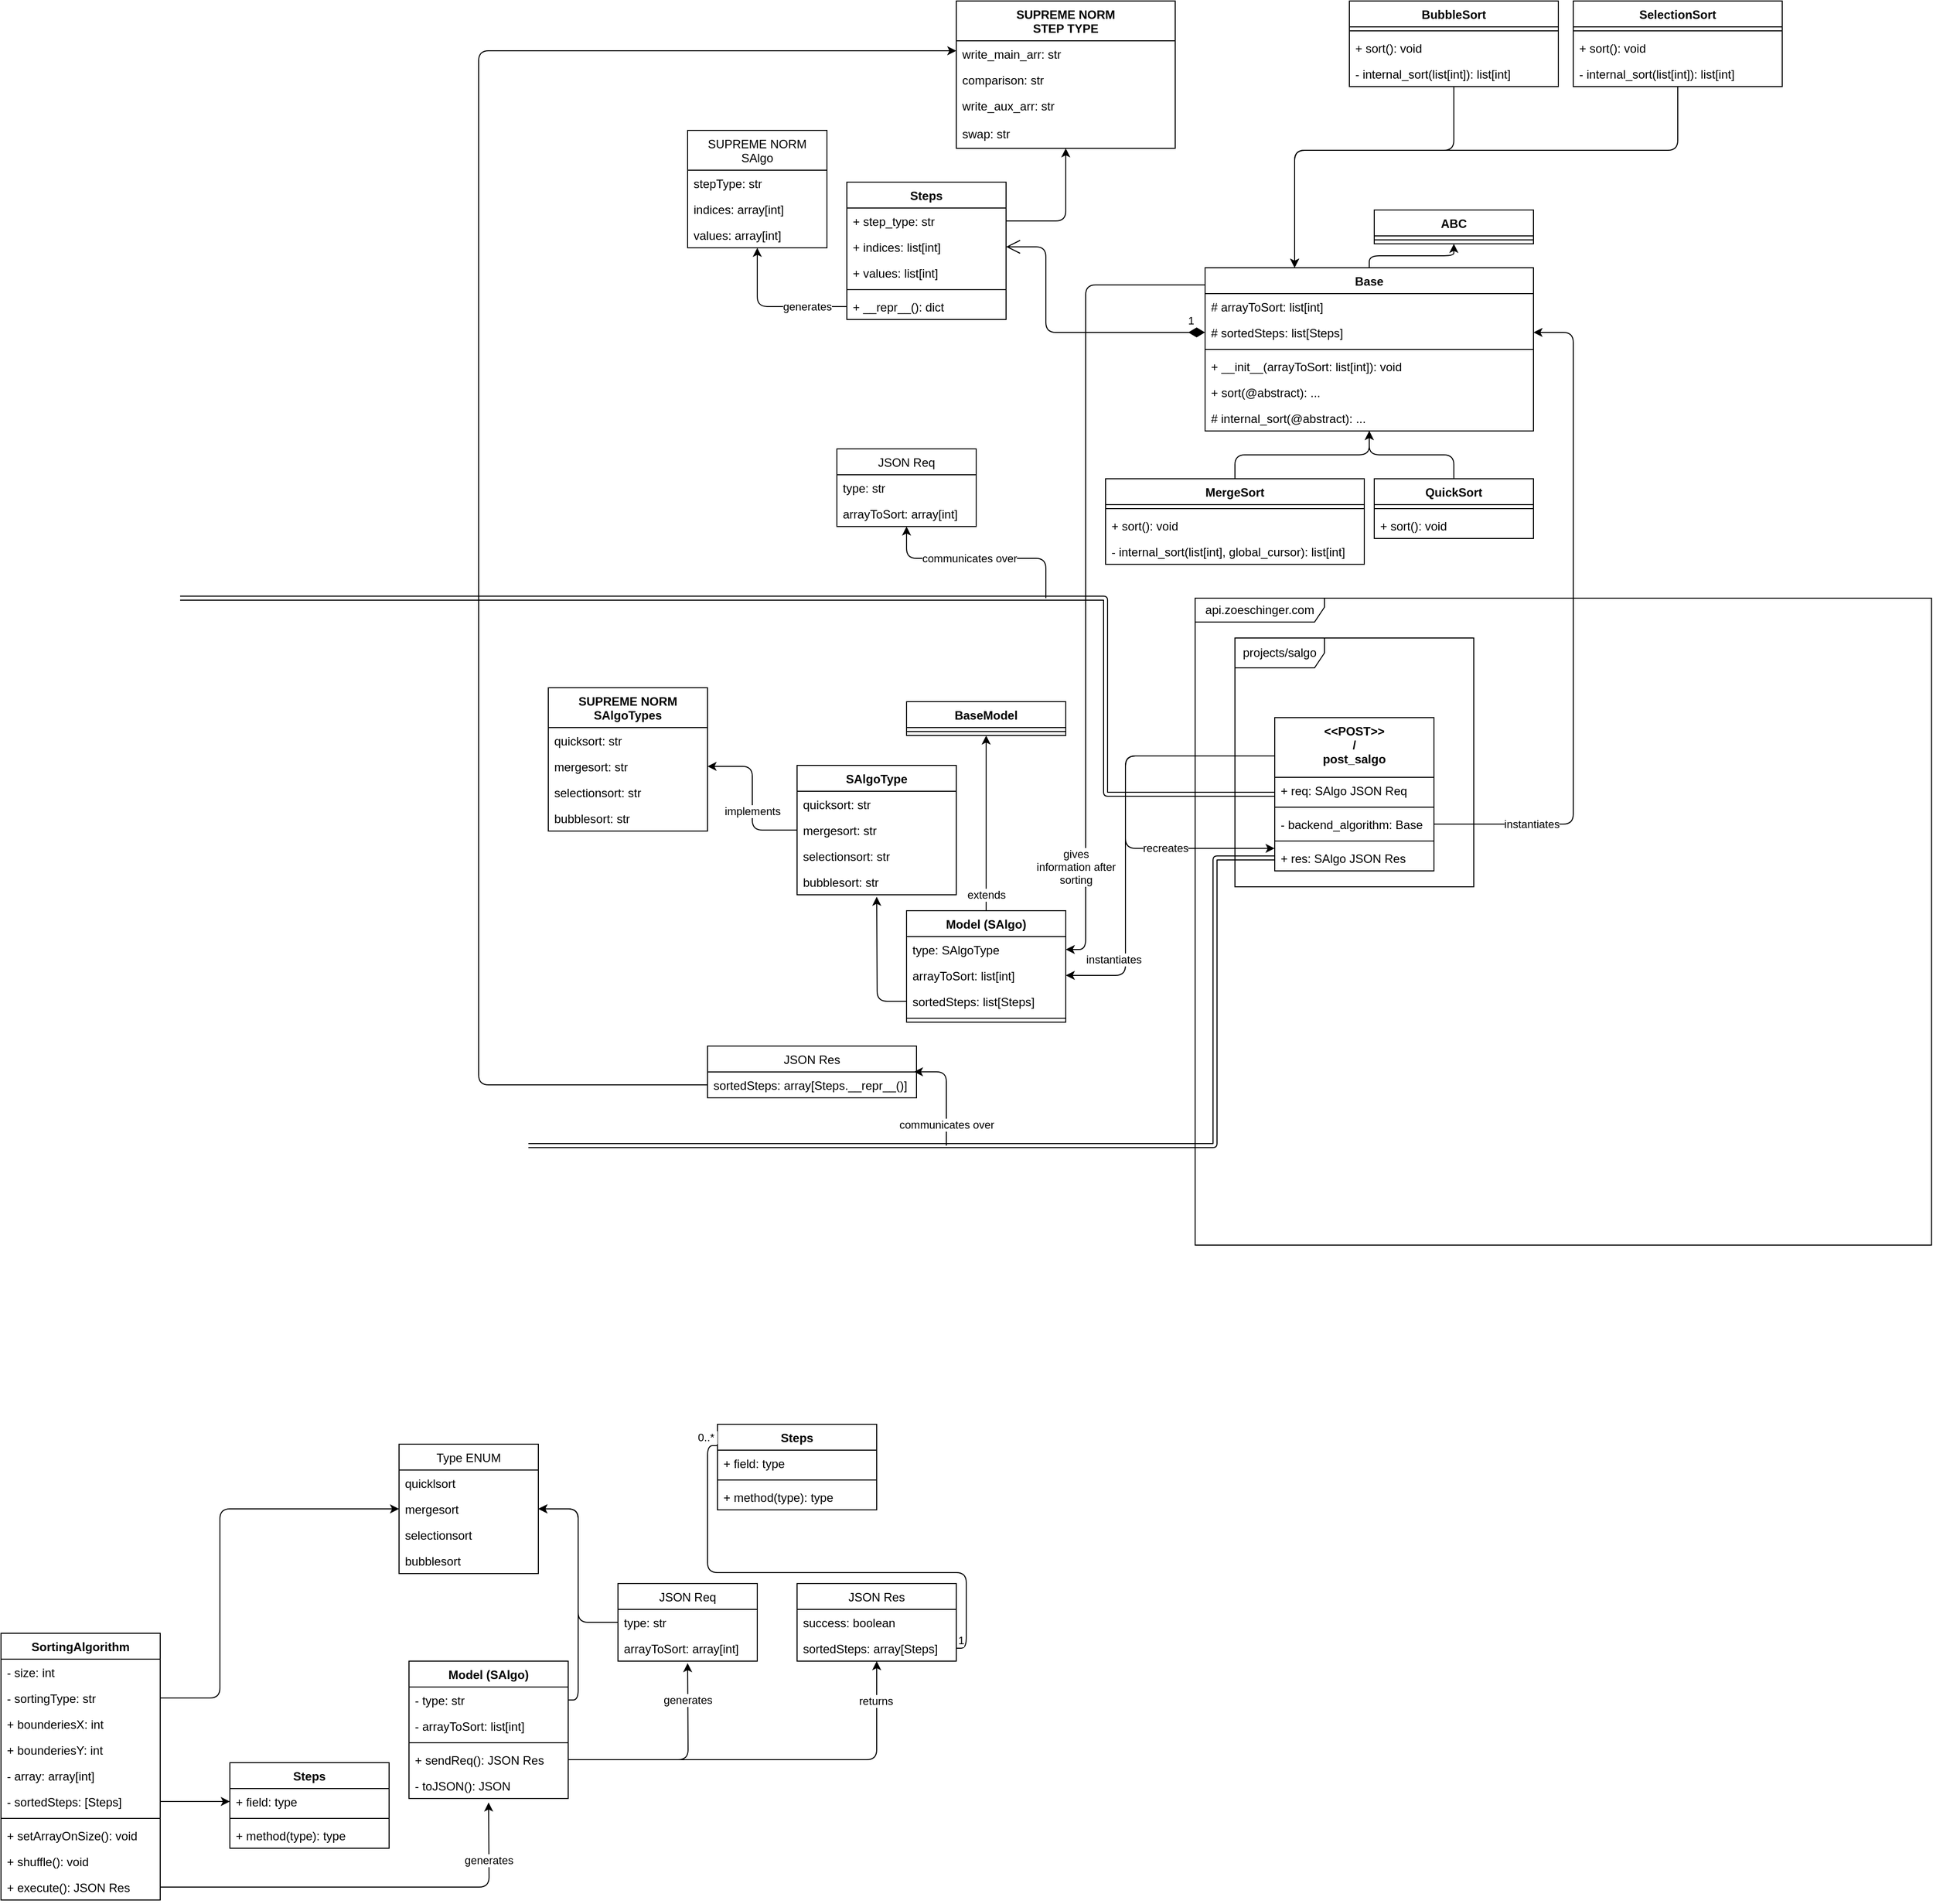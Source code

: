 <mxfile>
    <diagram id="0oZ8CFIJGV5doIMnFBkt" name="Page-1">
        <mxGraphModel dx="798" dy="791" grid="1" gridSize="10" guides="1" tooltips="1" connect="1" arrows="1" fold="1" page="1" pageScale="1" pageWidth="2000" pageHeight="2000" math="0" shadow="0">
            <root>
                <mxCell id="0"/>
                <mxCell id="1" parent="0"/>
                <mxCell id="103" value="api.zoeschinger.com" style="shape=umlFrame;whiteSpace=wrap;html=1;width=130;height=24;movable=0;resizable=0;rotatable=0;deletable=0;editable=0;connectable=0;" parent="1" vertex="1">
                    <mxGeometry x="1220" y="680" width="740" height="650" as="geometry"/>
                </mxCell>
                <mxCell id="108" value="projects/salgo" style="shape=umlFrame;whiteSpace=wrap;html=1;width=90;height=30;movable=0;resizable=0;rotatable=0;deletable=0;editable=0;connectable=0;" parent="1" vertex="1">
                    <mxGeometry x="1260" y="720" width="240" height="250" as="geometry"/>
                </mxCell>
                <mxCell id="41" value="JSON Req" style="swimlane;fontStyle=0;childLayout=stackLayout;horizontal=1;startSize=26;fillColor=none;horizontalStack=0;resizeParent=1;resizeParentMax=0;resizeLast=0;collapsible=1;marginBottom=0;" parent="1" vertex="1">
                    <mxGeometry x="640" y="1670" width="140" height="78" as="geometry"/>
                </mxCell>
                <mxCell id="42" value="type: str" style="text;strokeColor=none;fillColor=none;align=left;verticalAlign=top;spacingLeft=4;spacingRight=4;overflow=hidden;rotatable=0;points=[[0,0.5],[1,0.5]];portConstraint=eastwest;" parent="41" vertex="1">
                    <mxGeometry y="26" width="140" height="26" as="geometry"/>
                </mxCell>
                <mxCell id="43" value="arrayToSort: array[int]" style="text;strokeColor=none;fillColor=none;align=left;verticalAlign=top;spacingLeft=4;spacingRight=4;overflow=hidden;rotatable=0;points=[[0,0.5],[1,0.5]];portConstraint=eastwest;" parent="41" vertex="1">
                    <mxGeometry y="52" width="140" height="26" as="geometry"/>
                </mxCell>
                <mxCell id="45" value="JSON Res" style="swimlane;fontStyle=0;childLayout=stackLayout;horizontal=1;startSize=26;fillColor=none;horizontalStack=0;resizeParent=1;resizeParentMax=0;resizeLast=0;collapsible=1;marginBottom=0;" parent="1" vertex="1">
                    <mxGeometry x="820" y="1670" width="160" height="78" as="geometry"/>
                </mxCell>
                <mxCell id="46" value="success: boolean" style="text;strokeColor=none;fillColor=none;align=left;verticalAlign=top;spacingLeft=4;spacingRight=4;overflow=hidden;rotatable=0;points=[[0,0.5],[1,0.5]];portConstraint=eastwest;" parent="45" vertex="1">
                    <mxGeometry y="26" width="160" height="26" as="geometry"/>
                </mxCell>
                <mxCell id="47" value="sortedSteps: array[Steps]" style="text;strokeColor=none;fillColor=none;align=left;verticalAlign=top;spacingLeft=4;spacingRight=4;overflow=hidden;rotatable=0;points=[[0,0.5],[1,0.5]];portConstraint=eastwest;" parent="45" vertex="1">
                    <mxGeometry y="52" width="160" height="26" as="geometry"/>
                </mxCell>
                <mxCell id="49" value="Type ENUM" style="swimlane;fontStyle=0;childLayout=stackLayout;horizontal=1;startSize=26;fillColor=none;horizontalStack=0;resizeParent=1;resizeParentMax=0;resizeLast=0;collapsible=1;marginBottom=0;" parent="1" vertex="1">
                    <mxGeometry x="420" y="1530" width="140" height="130" as="geometry"/>
                </mxCell>
                <mxCell id="50" value="quicklsort" style="text;strokeColor=none;fillColor=none;align=left;verticalAlign=top;spacingLeft=4;spacingRight=4;overflow=hidden;rotatable=0;points=[[0,0.5],[1,0.5]];portConstraint=eastwest;" parent="49" vertex="1">
                    <mxGeometry y="26" width="140" height="26" as="geometry"/>
                </mxCell>
                <mxCell id="51" value="mergesort" style="text;strokeColor=none;fillColor=none;align=left;verticalAlign=top;spacingLeft=4;spacingRight=4;overflow=hidden;rotatable=0;points=[[0,0.5],[1,0.5]];portConstraint=eastwest;" parent="49" vertex="1">
                    <mxGeometry y="52" width="140" height="26" as="geometry"/>
                </mxCell>
                <mxCell id="52" value="selectionsort" style="text;strokeColor=none;fillColor=none;align=left;verticalAlign=top;spacingLeft=4;spacingRight=4;overflow=hidden;rotatable=0;points=[[0,0.5],[1,0.5]];portConstraint=eastwest;" parent="49" vertex="1">
                    <mxGeometry y="78" width="140" height="26" as="geometry"/>
                </mxCell>
                <mxCell id="53" value="bubblesort" style="text;strokeColor=none;fillColor=none;align=left;verticalAlign=top;spacingLeft=4;spacingRight=4;overflow=hidden;rotatable=0;points=[[0,0.5],[1,0.5]];portConstraint=eastwest;" parent="49" vertex="1">
                    <mxGeometry y="104" width="140" height="26" as="geometry"/>
                </mxCell>
                <mxCell id="54" style="edgeStyle=orthogonalEdgeStyle;html=1;exitX=0;exitY=0.5;exitDx=0;exitDy=0;" parent="1" source="42" target="51" edge="1">
                    <mxGeometry relative="1" as="geometry"/>
                </mxCell>
                <mxCell id="55" value="Steps" style="swimlane;fontStyle=1;align=center;verticalAlign=top;childLayout=stackLayout;horizontal=1;startSize=26;horizontalStack=0;resizeParent=1;resizeParentMax=0;resizeLast=0;collapsible=1;marginBottom=0;" parent="1" vertex="1">
                    <mxGeometry x="740" y="1510" width="160" height="86" as="geometry"/>
                </mxCell>
                <mxCell id="56" value="+ field: type" style="text;strokeColor=none;fillColor=none;align=left;verticalAlign=top;spacingLeft=4;spacingRight=4;overflow=hidden;rotatable=0;points=[[0,0.5],[1,0.5]];portConstraint=eastwest;" parent="55" vertex="1">
                    <mxGeometry y="26" width="160" height="26" as="geometry"/>
                </mxCell>
                <mxCell id="57" value="" style="line;strokeWidth=1;fillColor=none;align=left;verticalAlign=middle;spacingTop=-1;spacingLeft=3;spacingRight=3;rotatable=0;labelPosition=right;points=[];portConstraint=eastwest;strokeColor=inherit;" parent="55" vertex="1">
                    <mxGeometry y="52" width="160" height="8" as="geometry"/>
                </mxCell>
                <mxCell id="58" value="+ method(type): type" style="text;strokeColor=none;fillColor=none;align=left;verticalAlign=top;spacingLeft=4;spacingRight=4;overflow=hidden;rotatable=0;points=[[0,0.5],[1,0.5]];portConstraint=eastwest;" parent="55" vertex="1">
                    <mxGeometry y="60" width="160" height="26" as="geometry"/>
                </mxCell>
                <mxCell id="60" value="" style="endArrow=none;html=1;edgeStyle=orthogonalEdgeStyle;exitX=1;exitY=0.5;exitDx=0;exitDy=0;entryX=0;entryY=0.25;entryDx=0;entryDy=0;" parent="1" source="47" target="55" edge="1">
                    <mxGeometry relative="1" as="geometry">
                        <mxPoint x="1020" y="1740" as="sourcePoint"/>
                        <mxPoint x="1180" y="1740" as="targetPoint"/>
                    </mxGeometry>
                </mxCell>
                <mxCell id="61" value="1" style="edgeLabel;resizable=0;html=1;align=left;verticalAlign=bottom;" parent="60" connectable="0" vertex="1">
                    <mxGeometry x="-1" relative="1" as="geometry"/>
                </mxCell>
                <mxCell id="62" value="0..*&amp;nbsp;" style="edgeLabel;resizable=0;html=1;align=right;verticalAlign=bottom;" parent="60" connectable="0" vertex="1">
                    <mxGeometry x="1" relative="1" as="geometry"/>
                </mxCell>
                <mxCell id="69" value="Model (SAlgo)" style="swimlane;fontStyle=1;align=center;verticalAlign=top;childLayout=stackLayout;horizontal=1;startSize=26;horizontalStack=0;resizeParent=1;resizeParentMax=0;resizeLast=0;collapsible=1;marginBottom=0;" parent="1" vertex="1">
                    <mxGeometry x="430" y="1748" width="160" height="138" as="geometry">
                        <mxRectangle x="450" y="358" width="120" height="30" as="alternateBounds"/>
                    </mxGeometry>
                </mxCell>
                <mxCell id="70" value="- type: str" style="text;strokeColor=none;fillColor=none;align=left;verticalAlign=top;spacingLeft=4;spacingRight=4;overflow=hidden;rotatable=0;points=[[0,0.5],[1,0.5]];portConstraint=eastwest;" parent="69" vertex="1">
                    <mxGeometry y="26" width="160" height="26" as="geometry"/>
                </mxCell>
                <mxCell id="73" value="- arrayToSort: list[int]" style="text;strokeColor=none;fillColor=none;align=left;verticalAlign=top;spacingLeft=4;spacingRight=4;overflow=hidden;rotatable=0;points=[[0,0.5],[1,0.5]];portConstraint=eastwest;" parent="69" vertex="1">
                    <mxGeometry y="52" width="160" height="26" as="geometry"/>
                </mxCell>
                <mxCell id="71" value="" style="line;strokeWidth=1;fillColor=none;align=left;verticalAlign=middle;spacingTop=-1;spacingLeft=3;spacingRight=3;rotatable=0;labelPosition=right;points=[];portConstraint=eastwest;strokeColor=inherit;" parent="69" vertex="1">
                    <mxGeometry y="78" width="160" height="8" as="geometry"/>
                </mxCell>
                <mxCell id="72" value="+ sendReq(): JSON Res" style="text;strokeColor=none;fillColor=none;align=left;verticalAlign=top;spacingLeft=4;spacingRight=4;overflow=hidden;rotatable=0;points=[[0,0.5],[1,0.5]];portConstraint=eastwest;" parent="69" vertex="1">
                    <mxGeometry y="86" width="160" height="26" as="geometry"/>
                </mxCell>
                <mxCell id="78" value="- toJSON(): JSON" style="text;strokeColor=none;fillColor=none;align=left;verticalAlign=top;spacingLeft=4;spacingRight=4;overflow=hidden;rotatable=0;points=[[0,0.5],[1,0.5]];portConstraint=eastwest;" parent="69" vertex="1">
                    <mxGeometry y="112" width="160" height="26" as="geometry"/>
                </mxCell>
                <mxCell id="74" style="edgeStyle=orthogonalEdgeStyle;html=1;exitX=1;exitY=0.5;exitDx=0;exitDy=0;" parent="1" source="72" edge="1">
                    <mxGeometry relative="1" as="geometry">
                        <mxPoint x="710" y="1750" as="targetPoint"/>
                    </mxGeometry>
                </mxCell>
                <mxCell id="76" value="generates" style="edgeLabel;html=1;align=center;verticalAlign=middle;resizable=0;points=[];" parent="74" vertex="1" connectable="0">
                    <mxGeometry x="-0.881" relative="1" as="geometry">
                        <mxPoint x="107" y="-60" as="offset"/>
                    </mxGeometry>
                </mxCell>
                <mxCell id="79" style="edgeStyle=orthogonalEdgeStyle;html=1;entryX=1;entryY=0.5;entryDx=0;entryDy=0;exitX=1;exitY=0.5;exitDx=0;exitDy=0;" parent="1" source="70" target="51" edge="1">
                    <mxGeometry relative="1" as="geometry"/>
                </mxCell>
                <mxCell id="80" style="edgeStyle=orthogonalEdgeStyle;html=1;exitX=1;exitY=0.5;exitDx=0;exitDy=0;" parent="1" source="72" target="45" edge="1">
                    <mxGeometry relative="1" as="geometry">
                        <mxPoint x="860" y="1780" as="targetPoint"/>
                    </mxGeometry>
                </mxCell>
                <mxCell id="81" value="returns" style="edgeLabel;html=1;align=center;verticalAlign=middle;resizable=0;points=[];" parent="80" vertex="1" connectable="0">
                    <mxGeometry x="0.805" y="1" relative="1" as="geometry">
                        <mxPoint as="offset"/>
                    </mxGeometry>
                </mxCell>
                <mxCell id="82" value="SortingAlgorithm" style="swimlane;fontStyle=1;align=center;verticalAlign=top;childLayout=stackLayout;horizontal=1;startSize=26;horizontalStack=0;resizeParent=1;resizeParentMax=0;resizeLast=0;collapsible=1;marginBottom=0;" parent="1" vertex="1">
                    <mxGeometry x="20" y="1720" width="160" height="268" as="geometry"/>
                </mxCell>
                <mxCell id="83" value="- size: int" style="text;strokeColor=none;fillColor=none;align=left;verticalAlign=top;spacingLeft=4;spacingRight=4;overflow=hidden;rotatable=0;points=[[0,0.5],[1,0.5]];portConstraint=eastwest;" parent="82" vertex="1">
                    <mxGeometry y="26" width="160" height="26" as="geometry"/>
                </mxCell>
                <mxCell id="87" value="- sortingType: str" style="text;strokeColor=none;fillColor=none;align=left;verticalAlign=top;spacingLeft=4;spacingRight=4;overflow=hidden;rotatable=0;points=[[0,0.5],[1,0.5]];portConstraint=eastwest;" parent="82" vertex="1">
                    <mxGeometry y="52" width="160" height="26" as="geometry"/>
                </mxCell>
                <mxCell id="89" value="+ bounderiesX: int" style="text;strokeColor=none;fillColor=none;align=left;verticalAlign=top;spacingLeft=4;spacingRight=4;overflow=hidden;rotatable=0;points=[[0,0.5],[1,0.5]];portConstraint=eastwest;" parent="82" vertex="1">
                    <mxGeometry y="78" width="160" height="26" as="geometry"/>
                </mxCell>
                <mxCell id="88" value="+ bounderiesY: int" style="text;strokeColor=none;fillColor=none;align=left;verticalAlign=top;spacingLeft=4;spacingRight=4;overflow=hidden;rotatable=0;points=[[0,0.5],[1,0.5]];portConstraint=eastwest;" parent="82" vertex="1">
                    <mxGeometry y="104" width="160" height="26" as="geometry"/>
                </mxCell>
                <mxCell id="90" value="- array: array[int]" style="text;strokeColor=none;fillColor=none;align=left;verticalAlign=top;spacingLeft=4;spacingRight=4;overflow=hidden;rotatable=0;points=[[0,0.5],[1,0.5]];portConstraint=eastwest;" parent="82" vertex="1">
                    <mxGeometry y="130" width="160" height="26" as="geometry"/>
                </mxCell>
                <mxCell id="86" value="- sortedSteps: [Steps]" style="text;strokeColor=none;fillColor=none;align=left;verticalAlign=top;spacingLeft=4;spacingRight=4;overflow=hidden;rotatable=0;points=[[0,0.5],[1,0.5]];portConstraint=eastwest;" parent="82" vertex="1">
                    <mxGeometry y="156" width="160" height="26" as="geometry"/>
                </mxCell>
                <mxCell id="84" value="" style="line;strokeWidth=1;fillColor=none;align=left;verticalAlign=middle;spacingTop=-1;spacingLeft=3;spacingRight=3;rotatable=0;labelPosition=right;points=[];portConstraint=eastwest;strokeColor=inherit;" parent="82" vertex="1">
                    <mxGeometry y="182" width="160" height="8" as="geometry"/>
                </mxCell>
                <mxCell id="85" value="+ setArrayOnSize(): void" style="text;strokeColor=none;fillColor=none;align=left;verticalAlign=top;spacingLeft=4;spacingRight=4;overflow=hidden;rotatable=0;points=[[0,0.5],[1,0.5]];portConstraint=eastwest;" parent="82" vertex="1">
                    <mxGeometry y="190" width="160" height="26" as="geometry"/>
                </mxCell>
                <mxCell id="99" value="+ shuffle(): void" style="text;strokeColor=none;fillColor=none;align=left;verticalAlign=top;spacingLeft=4;spacingRight=4;overflow=hidden;rotatable=0;points=[[0,0.5],[1,0.5]];portConstraint=eastwest;" parent="82" vertex="1">
                    <mxGeometry y="216" width="160" height="26" as="geometry"/>
                </mxCell>
                <mxCell id="100" value="+ execute(): JSON Res" style="text;strokeColor=none;fillColor=none;align=left;verticalAlign=top;spacingLeft=4;spacingRight=4;overflow=hidden;rotatable=0;points=[[0,0.5],[1,0.5]];portConstraint=eastwest;" parent="82" vertex="1">
                    <mxGeometry y="242" width="160" height="26" as="geometry"/>
                </mxCell>
                <mxCell id="93" style="edgeStyle=orthogonalEdgeStyle;html=1;entryX=0;entryY=0.5;entryDx=0;entryDy=0;" parent="1" source="87" target="51" edge="1">
                    <mxGeometry relative="1" as="geometry">
                        <Array as="points">
                            <mxPoint x="240" y="1785"/>
                            <mxPoint x="240" y="1595"/>
                        </Array>
                    </mxGeometry>
                </mxCell>
                <mxCell id="94" value="Steps" style="swimlane;fontStyle=1;align=center;verticalAlign=top;childLayout=stackLayout;horizontal=1;startSize=26;horizontalStack=0;resizeParent=1;resizeParentMax=0;resizeLast=0;collapsible=1;marginBottom=0;" parent="1" vertex="1">
                    <mxGeometry x="250" y="1850" width="160" height="86" as="geometry"/>
                </mxCell>
                <mxCell id="95" value="+ field: type" style="text;strokeColor=none;fillColor=none;align=left;verticalAlign=top;spacingLeft=4;spacingRight=4;overflow=hidden;rotatable=0;points=[[0,0.5],[1,0.5]];portConstraint=eastwest;" parent="94" vertex="1">
                    <mxGeometry y="26" width="160" height="26" as="geometry"/>
                </mxCell>
                <mxCell id="96" value="" style="line;strokeWidth=1;fillColor=none;align=left;verticalAlign=middle;spacingTop=-1;spacingLeft=3;spacingRight=3;rotatable=0;labelPosition=right;points=[];portConstraint=eastwest;strokeColor=inherit;" parent="94" vertex="1">
                    <mxGeometry y="52" width="160" height="8" as="geometry"/>
                </mxCell>
                <mxCell id="97" value="+ method(type): type" style="text;strokeColor=none;fillColor=none;align=left;verticalAlign=top;spacingLeft=4;spacingRight=4;overflow=hidden;rotatable=0;points=[[0,0.5],[1,0.5]];portConstraint=eastwest;" parent="94" vertex="1">
                    <mxGeometry y="60" width="160" height="26" as="geometry"/>
                </mxCell>
                <mxCell id="98" style="edgeStyle=orthogonalEdgeStyle;html=1;exitX=1;exitY=0.5;exitDx=0;exitDy=0;entryX=0;entryY=0.5;entryDx=0;entryDy=0;" parent="1" source="86" target="95" edge="1">
                    <mxGeometry relative="1" as="geometry"/>
                </mxCell>
                <mxCell id="101" style="edgeStyle=orthogonalEdgeStyle;html=1;" parent="1" source="100" edge="1">
                    <mxGeometry relative="1" as="geometry">
                        <mxPoint x="510" y="1890" as="targetPoint"/>
                    </mxGeometry>
                </mxCell>
                <mxCell id="102" value="generates" style="edgeLabel;html=1;align=center;verticalAlign=middle;resizable=0;points=[];" parent="101" vertex="1" connectable="0">
                    <mxGeometry x="0.724" y="1" relative="1" as="geometry">
                        <mxPoint as="offset"/>
                    </mxGeometry>
                </mxCell>
                <mxCell id="104" value="&lt;&lt;POST&gt;&gt;&#10;/&#10;post_salgo" style="swimlane;fontStyle=1;align=center;verticalAlign=top;childLayout=stackLayout;horizontal=1;startSize=60;horizontalStack=0;resizeParent=1;resizeParentMax=0;resizeLast=0;collapsible=1;marginBottom=0;movable=1;resizable=1;rotatable=1;deletable=1;editable=1;connectable=1;" parent="1" vertex="1">
                    <mxGeometry x="1300" y="800" width="160" height="154" as="geometry"/>
                </mxCell>
                <mxCell id="105" value="+ req: SAlgo JSON Req" style="text;strokeColor=none;fillColor=none;align=left;verticalAlign=top;spacingLeft=4;spacingRight=4;overflow=hidden;rotatable=1;points=[[0,0.5],[1,0.5]];portConstraint=eastwest;movable=1;resizable=1;deletable=1;editable=1;connectable=1;" parent="104" vertex="1">
                    <mxGeometry y="60" width="160" height="26" as="geometry"/>
                </mxCell>
                <mxCell id="106" value="" style="line;strokeWidth=1;fillColor=none;align=left;verticalAlign=middle;spacingTop=-1;spacingLeft=3;spacingRight=3;rotatable=1;labelPosition=right;points=[];portConstraint=eastwest;strokeColor=inherit;movable=1;resizable=1;deletable=1;editable=1;connectable=1;" parent="104" vertex="1">
                    <mxGeometry y="86" width="160" height="8" as="geometry"/>
                </mxCell>
                <mxCell id="107" value="- backend_algorithm: Base" style="text;strokeColor=none;fillColor=none;align=left;verticalAlign=top;spacingLeft=4;spacingRight=4;overflow=hidden;rotatable=1;points=[[0,0.5],[1,0.5]];portConstraint=eastwest;movable=1;resizable=1;deletable=1;editable=1;connectable=1;" parent="104" vertex="1">
                    <mxGeometry y="94" width="160" height="26" as="geometry"/>
                </mxCell>
                <mxCell id="173" value="" style="line;strokeWidth=1;fillColor=none;align=left;verticalAlign=middle;spacingTop=-1;spacingLeft=3;spacingRight=3;rotatable=1;labelPosition=right;points=[];portConstraint=eastwest;strokeColor=inherit;movable=1;resizable=1;deletable=1;editable=1;connectable=1;" parent="104" vertex="1">
                    <mxGeometry y="120" width="160" height="8" as="geometry"/>
                </mxCell>
                <mxCell id="174" value="+ res: SAlgo JSON Res" style="text;strokeColor=none;fillColor=none;align=left;verticalAlign=top;spacingLeft=4;spacingRight=4;overflow=hidden;rotatable=1;points=[[0,0.5],[1,0.5]];portConstraint=eastwest;movable=1;resizable=1;deletable=1;editable=1;connectable=1;" parent="104" vertex="1">
                    <mxGeometry y="128" width="160" height="26" as="geometry"/>
                </mxCell>
                <mxCell id="191" style="edgeStyle=elbowEdgeStyle;html=1;exitX=0;exitY=0.25;exitDx=0;exitDy=0;entryX=-0.001;entryY=0.132;entryDx=0;entryDy=0;entryPerimeter=0;" parent="104" source="104" target="174" edge="1">
                    <mxGeometry relative="1" as="geometry">
                        <mxPoint x="-180" y="140" as="targetPoint"/>
                        <Array as="points">
                            <mxPoint x="-150" y="90"/>
                        </Array>
                    </mxGeometry>
                </mxCell>
                <mxCell id="192" value="recreates" style="edgeLabel;html=1;align=center;verticalAlign=middle;resizable=0;points=[];" parent="191" vertex="1" connectable="0">
                    <mxGeometry x="0.37" y="1" relative="1" as="geometry">
                        <mxPoint x="14" as="offset"/>
                    </mxGeometry>
                </mxCell>
                <mxCell id="109" value="BaseModel" style="swimlane;fontStyle=1;align=center;verticalAlign=top;childLayout=stackLayout;horizontal=1;startSize=26;horizontalStack=0;resizeParent=1;resizeParentMax=0;resizeLast=0;collapsible=1;marginBottom=0;" parent="1" vertex="1">
                    <mxGeometry x="930" y="784" width="160" height="34" as="geometry"/>
                </mxCell>
                <mxCell id="111" value="" style="line;strokeWidth=1;fillColor=none;align=left;verticalAlign=middle;spacingTop=-1;spacingLeft=3;spacingRight=3;rotatable=0;labelPosition=right;points=[];portConstraint=eastwest;strokeColor=inherit;" parent="109" vertex="1">
                    <mxGeometry y="26" width="160" height="8" as="geometry"/>
                </mxCell>
                <mxCell id="117" style="edgeStyle=orthogonalEdgeStyle;html=1;entryX=0.5;entryY=1;entryDx=0;entryDy=0;" parent="1" source="113" target="109" edge="1">
                    <mxGeometry relative="1" as="geometry"/>
                </mxCell>
                <mxCell id="202" value="extends" style="edgeLabel;html=1;align=center;verticalAlign=middle;resizable=0;points=[];" parent="117" vertex="1" connectable="0">
                    <mxGeometry x="0.208" relative="1" as="geometry">
                        <mxPoint y="90" as="offset"/>
                    </mxGeometry>
                </mxCell>
                <mxCell id="113" value="Model (SAlgo)" style="swimlane;fontStyle=1;align=center;verticalAlign=top;childLayout=stackLayout;horizontal=1;startSize=26;horizontalStack=0;resizeParent=1;resizeParentMax=0;resizeLast=0;collapsible=1;marginBottom=0;" parent="1" vertex="1">
                    <mxGeometry x="930" y="994" width="160" height="112" as="geometry"/>
                </mxCell>
                <mxCell id="138" value="type: SAlgoType&#10;" style="text;strokeColor=none;fillColor=none;align=left;verticalAlign=top;spacingLeft=4;spacingRight=4;overflow=hidden;rotatable=0;points=[[0,0.5],[1,0.5]];portConstraint=eastwest;" parent="113" vertex="1">
                    <mxGeometry y="26" width="160" height="26" as="geometry"/>
                </mxCell>
                <mxCell id="139" value="arrayToSort: list[int]" style="text;strokeColor=none;fillColor=none;align=left;verticalAlign=top;spacingLeft=4;spacingRight=4;overflow=hidden;rotatable=0;points=[[0,0.5],[1,0.5]];portConstraint=eastwest;" parent="113" vertex="1">
                    <mxGeometry y="52" width="160" height="26" as="geometry"/>
                </mxCell>
                <mxCell id="114" value="sortedSteps: list[Steps]" style="text;strokeColor=none;fillColor=none;align=left;verticalAlign=top;spacingLeft=4;spacingRight=4;overflow=hidden;rotatable=0;points=[[0,0.5],[1,0.5]];portConstraint=eastwest;" parent="113" vertex="1">
                    <mxGeometry y="78" width="160" height="26" as="geometry"/>
                </mxCell>
                <mxCell id="115" value="" style="line;strokeWidth=1;fillColor=none;align=left;verticalAlign=middle;spacingTop=-1;spacingLeft=3;spacingRight=3;rotatable=0;labelPosition=right;points=[];portConstraint=eastwest;strokeColor=inherit;" parent="113" vertex="1">
                    <mxGeometry y="104" width="160" height="8" as="geometry"/>
                </mxCell>
                <mxCell id="118" value="SAlgoType" style="swimlane;fontStyle=1;align=center;verticalAlign=top;childLayout=stackLayout;horizontal=1;startSize=26;horizontalStack=0;resizeParent=1;resizeParentMax=0;resizeLast=0;collapsible=1;marginBottom=0;" parent="1" vertex="1">
                    <mxGeometry x="820" y="848" width="160" height="130" as="geometry"/>
                </mxCell>
                <mxCell id="135" value="quicksort: str" style="text;strokeColor=none;fillColor=none;align=left;verticalAlign=top;spacingLeft=4;spacingRight=4;overflow=hidden;rotatable=0;points=[[0,0.5],[1,0.5]];portConstraint=eastwest;" parent="118" vertex="1">
                    <mxGeometry y="26" width="160" height="26" as="geometry"/>
                </mxCell>
                <mxCell id="132" value="mergesort: str " style="text;strokeColor=none;fillColor=none;align=left;verticalAlign=top;spacingLeft=4;spacingRight=4;overflow=hidden;rotatable=0;points=[[0,0.5],[1,0.5]];portConstraint=eastwest;" parent="118" vertex="1">
                    <mxGeometry y="52" width="160" height="26" as="geometry"/>
                </mxCell>
                <mxCell id="133" value="selectionsort: str" style="text;strokeColor=none;fillColor=none;align=left;verticalAlign=top;spacingLeft=4;spacingRight=4;overflow=hidden;rotatable=0;points=[[0,0.5],[1,0.5]];portConstraint=eastwest;" parent="118" vertex="1">
                    <mxGeometry y="78" width="160" height="26" as="geometry"/>
                </mxCell>
                <mxCell id="134" value="bubblesort: str" style="text;strokeColor=none;fillColor=none;align=left;verticalAlign=top;spacingLeft=4;spacingRight=4;overflow=hidden;rotatable=0;points=[[0,0.5],[1,0.5]];portConstraint=eastwest;" parent="118" vertex="1">
                    <mxGeometry y="104" width="160" height="26" as="geometry"/>
                </mxCell>
                <mxCell id="122" value="SUPREME NORM&#10;SAlgoTypes" style="swimlane;fontStyle=1;align=center;verticalAlign=top;childLayout=stackLayout;horizontal=1;startSize=40;horizontalStack=0;resizeParent=1;resizeParentMax=0;resizeLast=0;collapsible=1;marginBottom=0;" parent="1" vertex="1">
                    <mxGeometry x="570" y="770" width="160" height="144" as="geometry"/>
                </mxCell>
                <mxCell id="123" value="quicksort: str" style="text;strokeColor=none;fillColor=none;align=left;verticalAlign=top;spacingLeft=4;spacingRight=4;overflow=hidden;rotatable=0;points=[[0,0.5],[1,0.5]];portConstraint=eastwest;" parent="122" vertex="1">
                    <mxGeometry y="40" width="160" height="26" as="geometry"/>
                </mxCell>
                <mxCell id="126" value="mergesort: str " style="text;strokeColor=none;fillColor=none;align=left;verticalAlign=top;spacingLeft=4;spacingRight=4;overflow=hidden;rotatable=0;points=[[0,0.5],[1,0.5]];portConstraint=eastwest;" parent="122" vertex="1">
                    <mxGeometry y="66" width="160" height="26" as="geometry"/>
                </mxCell>
                <mxCell id="127" value="selectionsort: str" style="text;strokeColor=none;fillColor=none;align=left;verticalAlign=top;spacingLeft=4;spacingRight=4;overflow=hidden;rotatable=0;points=[[0,0.5],[1,0.5]];portConstraint=eastwest;" parent="122" vertex="1">
                    <mxGeometry y="92" width="160" height="26" as="geometry"/>
                </mxCell>
                <mxCell id="128" value="bubblesort: str" style="text;strokeColor=none;fillColor=none;align=left;verticalAlign=top;spacingLeft=4;spacingRight=4;overflow=hidden;rotatable=0;points=[[0,0.5],[1,0.5]];portConstraint=eastwest;" parent="122" vertex="1">
                    <mxGeometry y="118" width="160" height="26" as="geometry"/>
                </mxCell>
                <mxCell id="136" style="edgeStyle=orthogonalEdgeStyle;html=1;entryX=1;entryY=0.5;entryDx=0;entryDy=0;" parent="1" source="132" target="126" edge="1">
                    <mxGeometry relative="1" as="geometry"/>
                </mxCell>
                <mxCell id="204" value="implements" style="edgeLabel;html=1;align=center;verticalAlign=middle;resizable=0;points=[];" parent="136" vertex="1" connectable="0">
                    <mxGeometry x="-0.172" relative="1" as="geometry">
                        <mxPoint as="offset"/>
                    </mxGeometry>
                </mxCell>
                <mxCell id="137" style="edgeStyle=orthogonalEdgeStyle;html=1;" parent="1" source="114" edge="1">
                    <mxGeometry relative="1" as="geometry">
                        <mxPoint x="900" y="980" as="targetPoint"/>
                    </mxGeometry>
                </mxCell>
                <mxCell id="144" value="JSON Req" style="swimlane;fontStyle=0;childLayout=stackLayout;horizontal=1;startSize=26;fillColor=none;horizontalStack=0;resizeParent=1;resizeParentMax=0;resizeLast=0;collapsible=1;marginBottom=0;" parent="1" vertex="1">
                    <mxGeometry x="860" y="530" width="140" height="78" as="geometry"/>
                </mxCell>
                <mxCell id="145" value="type: str" style="text;strokeColor=none;fillColor=none;align=left;verticalAlign=top;spacingLeft=4;spacingRight=4;overflow=hidden;rotatable=0;points=[[0,0.5],[1,0.5]];portConstraint=eastwest;" parent="144" vertex="1">
                    <mxGeometry y="26" width="140" height="26" as="geometry"/>
                </mxCell>
                <mxCell id="146" value="arrayToSort: array[int]" style="text;strokeColor=none;fillColor=none;align=left;verticalAlign=top;spacingLeft=4;spacingRight=4;overflow=hidden;rotatable=0;points=[[0,0.5],[1,0.5]];portConstraint=eastwest;" parent="144" vertex="1">
                    <mxGeometry y="52" width="140" height="26" as="geometry"/>
                </mxCell>
                <mxCell id="149" value="ABC" style="swimlane;fontStyle=1;align=center;verticalAlign=top;childLayout=stackLayout;horizontal=1;startSize=26;horizontalStack=0;resizeParent=1;resizeParentMax=0;resizeLast=0;collapsible=1;marginBottom=0;" parent="1" vertex="1">
                    <mxGeometry x="1400" y="290" width="160" height="34" as="geometry"/>
                </mxCell>
                <mxCell id="151" value="" style="line;strokeWidth=1;fillColor=none;align=left;verticalAlign=middle;spacingTop=-1;spacingLeft=3;spacingRight=3;rotatable=0;labelPosition=right;points=[];portConstraint=eastwest;strokeColor=inherit;" parent="149" vertex="1">
                    <mxGeometry y="26" width="160" height="8" as="geometry"/>
                </mxCell>
                <mxCell id="157" style="edgeStyle=orthogonalEdgeStyle;html=1;entryX=0.5;entryY=1;entryDx=0;entryDy=0;" parent="1" source="153" target="149" edge="1">
                    <mxGeometry relative="1" as="geometry"/>
                </mxCell>
                <mxCell id="153" value="Base" style="swimlane;fontStyle=1;align=center;verticalAlign=top;childLayout=stackLayout;horizontal=1;startSize=26;horizontalStack=0;resizeParent=1;resizeParentMax=0;resizeLast=0;collapsible=1;marginBottom=0;" parent="1" vertex="1">
                    <mxGeometry x="1230" y="348" width="330" height="164" as="geometry"/>
                </mxCell>
                <mxCell id="158" value="# arrayToSort: list[int]" style="text;strokeColor=none;fillColor=none;align=left;verticalAlign=top;spacingLeft=4;spacingRight=4;overflow=hidden;rotatable=0;points=[[0,0.5],[1,0.5]];portConstraint=eastwest;" parent="153" vertex="1">
                    <mxGeometry y="26" width="330" height="26" as="geometry"/>
                </mxCell>
                <mxCell id="154" value="# sortedSteps: list[Steps]" style="text;strokeColor=none;fillColor=none;align=left;verticalAlign=top;spacingLeft=4;spacingRight=4;overflow=hidden;rotatable=0;points=[[0,0.5],[1,0.5]];portConstraint=eastwest;" parent="153" vertex="1">
                    <mxGeometry y="52" width="330" height="26" as="geometry"/>
                </mxCell>
                <mxCell id="155" value="" style="line;strokeWidth=1;fillColor=none;align=left;verticalAlign=middle;spacingTop=-1;spacingLeft=3;spacingRight=3;rotatable=0;labelPosition=right;points=[];portConstraint=eastwest;strokeColor=inherit;" parent="153" vertex="1">
                    <mxGeometry y="78" width="330" height="8" as="geometry"/>
                </mxCell>
                <mxCell id="156" value="+ __init__(arrayToSort: list[int]): void" style="text;strokeColor=none;fillColor=none;align=left;verticalAlign=top;spacingLeft=4;spacingRight=4;overflow=hidden;rotatable=0;points=[[0,0.5],[1,0.5]];portConstraint=eastwest;" parent="153" vertex="1">
                    <mxGeometry y="86" width="330" height="26" as="geometry"/>
                </mxCell>
                <mxCell id="159" value="+ sort(@abstract): ..." style="text;strokeColor=none;fillColor=none;align=left;verticalAlign=top;spacingLeft=4;spacingRight=4;overflow=hidden;rotatable=0;points=[[0,0.5],[1,0.5]];portConstraint=eastwest;" parent="153" vertex="1">
                    <mxGeometry y="112" width="330" height="26" as="geometry"/>
                </mxCell>
                <mxCell id="215" value="# internal_sort(@abstract): ..." style="text;strokeColor=none;fillColor=none;align=left;verticalAlign=top;spacingLeft=4;spacingRight=4;overflow=hidden;rotatable=0;points=[[0,0.5],[1,0.5]];portConstraint=eastwest;" parent="153" vertex="1">
                    <mxGeometry y="138" width="330" height="26" as="geometry"/>
                </mxCell>
                <mxCell id="216" style="edgeStyle=orthogonalEdgeStyle;html=1;" parent="1" source="160" target="153" edge="1">
                    <mxGeometry relative="1" as="geometry"/>
                </mxCell>
                <mxCell id="160" value="MergeSort" style="swimlane;fontStyle=1;align=center;verticalAlign=top;childLayout=stackLayout;horizontal=1;startSize=26;horizontalStack=0;resizeParent=1;resizeParentMax=0;resizeLast=0;collapsible=1;marginBottom=0;" parent="1" vertex="1">
                    <mxGeometry x="1130" y="559.96" width="260" height="86" as="geometry"/>
                </mxCell>
                <mxCell id="162" value="" style="line;strokeWidth=1;fillColor=none;align=left;verticalAlign=middle;spacingTop=-1;spacingLeft=3;spacingRight=3;rotatable=0;labelPosition=right;points=[];portConstraint=eastwest;strokeColor=inherit;" parent="160" vertex="1">
                    <mxGeometry y="26" width="260" height="8" as="geometry"/>
                </mxCell>
                <mxCell id="163" value="+ sort(): void" style="text;strokeColor=none;fillColor=none;align=left;verticalAlign=top;spacingLeft=4;spacingRight=4;overflow=hidden;rotatable=0;points=[[0,0.5],[1,0.5]];portConstraint=eastwest;" parent="160" vertex="1">
                    <mxGeometry y="34" width="260" height="26" as="geometry"/>
                </mxCell>
                <mxCell id="206" value="- internal_sort(list[int], global_cursor): list[int]" style="text;strokeColor=none;fillColor=none;align=left;verticalAlign=top;spacingLeft=4;spacingRight=4;overflow=hidden;rotatable=0;points=[[0,0.5],[1,0.5]];portConstraint=eastwest;" parent="160" vertex="1">
                    <mxGeometry y="60" width="260" height="26" as="geometry"/>
                </mxCell>
                <mxCell id="217" style="edgeStyle=orthogonalEdgeStyle;html=1;" parent="1" source="166" target="153" edge="1">
                    <mxGeometry relative="1" as="geometry"/>
                </mxCell>
                <mxCell id="166" value="QuickSort" style="swimlane;fontStyle=1;align=center;verticalAlign=top;childLayout=stackLayout;horizontal=1;startSize=26;horizontalStack=0;resizeParent=1;resizeParentMax=0;resizeLast=0;collapsible=1;marginBottom=0;" parent="1" vertex="1">
                    <mxGeometry x="1400" y="559.96" width="160" height="60" as="geometry"/>
                </mxCell>
                <mxCell id="167" value="" style="line;strokeWidth=1;fillColor=none;align=left;verticalAlign=middle;spacingTop=-1;spacingLeft=3;spacingRight=3;rotatable=0;labelPosition=right;points=[];portConstraint=eastwest;strokeColor=inherit;" parent="166" vertex="1">
                    <mxGeometry y="26" width="160" height="8" as="geometry"/>
                </mxCell>
                <mxCell id="168" value="+ sort(): void" style="text;strokeColor=none;fillColor=none;align=left;verticalAlign=top;spacingLeft=4;spacingRight=4;overflow=hidden;rotatable=0;points=[[0,0.5],[1,0.5]];portConstraint=eastwest;" parent="166" vertex="1">
                    <mxGeometry y="34" width="160" height="26" as="geometry"/>
                </mxCell>
                <mxCell id="175" value="JSON Res" style="swimlane;fontStyle=0;childLayout=stackLayout;horizontal=1;startSize=26;fillColor=none;horizontalStack=0;resizeParent=1;resizeParentMax=0;resizeLast=0;collapsible=1;marginBottom=0;" parent="1" vertex="1">
                    <mxGeometry x="730" y="1130" width="210" height="52" as="geometry"/>
                </mxCell>
                <mxCell id="177" value="sortedSteps: array[Steps.__repr__()]" style="text;strokeColor=none;fillColor=none;align=left;verticalAlign=top;spacingLeft=4;spacingRight=4;overflow=hidden;rotatable=0;points=[[0,0.5],[1,0.5]];portConstraint=eastwest;" parent="175" vertex="1">
                    <mxGeometry y="26" width="210" height="26" as="geometry"/>
                </mxCell>
                <mxCell id="180" value="" style="edgeStyle=orthogonalEdgeStyle;orthogonalLoop=1;jettySize=auto;html=1;shape=link;" parent="1" target="104" edge="1">
                    <mxGeometry width="80" relative="1" as="geometry">
                        <mxPoint x="200" y="680" as="sourcePoint"/>
                        <mxPoint x="1060" y="680" as="targetPoint"/>
                        <Array as="points">
                            <mxPoint x="285" y="680"/>
                            <mxPoint x="1130" y="680"/>
                            <mxPoint x="1130" y="877"/>
                        </Array>
                    </mxGeometry>
                </mxCell>
                <mxCell id="181" value="" style="edgeStyle=orthogonalEdgeStyle;orthogonalLoop=1;jettySize=auto;html=1;" parent="1" target="144" edge="1">
                    <mxGeometry width="80" relative="1" as="geometry">
                        <mxPoint x="1070" y="680" as="sourcePoint"/>
                        <mxPoint x="940" y="620" as="targetPoint"/>
                        <Array as="points">
                            <mxPoint x="1070" y="640"/>
                            <mxPoint x="930" y="640"/>
                        </Array>
                    </mxGeometry>
                </mxCell>
                <mxCell id="182" value="communicates over" style="edgeLabel;html=1;align=center;verticalAlign=middle;resizable=0;points=[];" parent="181" vertex="1" connectable="0">
                    <mxGeometry x="0.103" relative="1" as="geometry">
                        <mxPoint as="offset"/>
                    </mxGeometry>
                </mxCell>
                <mxCell id="183" style="edgeStyle=orthogonalEdgeStyle;html=1;entryX=1;entryY=0.5;entryDx=0;entryDy=0;exitX=0;exitY=0.25;exitDx=0;exitDy=0;" parent="1" source="104" target="139" edge="1">
                    <mxGeometry relative="1" as="geometry">
                        <Array as="points">
                            <mxPoint x="1150" y="838"/>
                            <mxPoint x="1150" y="1059"/>
                        </Array>
                    </mxGeometry>
                </mxCell>
                <mxCell id="184" value="instantiates" style="edgeLabel;html=1;align=center;verticalAlign=middle;resizable=0;points=[];" parent="183" vertex="1" connectable="0">
                    <mxGeometry x="0.656" y="2" relative="1" as="geometry">
                        <mxPoint x="-14" y="-2" as="offset"/>
                    </mxGeometry>
                </mxCell>
                <mxCell id="185" style="edgeStyle=orthogonalEdgeStyle;html=1;entryX=1;entryY=0.5;entryDx=0;entryDy=0;" parent="1" source="107" target="154" edge="1">
                    <mxGeometry relative="1" as="geometry">
                        <Array as="points">
                            <mxPoint x="1600" y="907"/>
                            <mxPoint x="1600" y="413"/>
                        </Array>
                    </mxGeometry>
                </mxCell>
                <mxCell id="190" value="instantiates" style="edgeLabel;html=1;align=center;verticalAlign=middle;resizable=0;points=[];" parent="185" vertex="1" connectable="0">
                    <mxGeometry x="-0.83" y="-4" relative="1" as="geometry">
                        <mxPoint x="40" y="-4" as="offset"/>
                    </mxGeometry>
                </mxCell>
                <mxCell id="186" value="" style="edgeStyle=elbowEdgeStyle;orthogonalLoop=1;jettySize=auto;html=1;shape=link;entryX=0;entryY=0.5;entryDx=0;entryDy=0;" parent="1" target="174" edge="1">
                    <mxGeometry width="80" relative="1" as="geometry">
                        <mxPoint x="550" y="1230" as="sourcePoint"/>
                        <mxPoint x="1000" y="1230" as="targetPoint"/>
                        <Array as="points">
                            <mxPoint x="1240" y="1090"/>
                        </Array>
                    </mxGeometry>
                </mxCell>
                <mxCell id="188" value="" style="edgeStyle=orthogonalEdgeStyle;orthogonalLoop=1;jettySize=auto;html=1;entryX=0.988;entryY=-0.006;entryDx=0;entryDy=0;entryPerimeter=0;" parent="1" target="177" edge="1">
                    <mxGeometry width="80" relative="1" as="geometry">
                        <mxPoint x="970" y="1230" as="sourcePoint"/>
                        <mxPoint x="870" y="1170" as="targetPoint"/>
                        <Array as="points">
                            <mxPoint x="970" y="1156"/>
                        </Array>
                    </mxGeometry>
                </mxCell>
                <mxCell id="189" value="communicates over" style="edgeLabel;html=1;align=center;verticalAlign=middle;resizable=0;points=[];" parent="188" vertex="1" connectable="0">
                    <mxGeometry x="0.103" relative="1" as="geometry">
                        <mxPoint y="38" as="offset"/>
                    </mxGeometry>
                </mxCell>
                <mxCell id="193" style="edgeStyle=elbowEdgeStyle;html=1;entryX=1;entryY=0.5;entryDx=0;entryDy=0;exitX=0.001;exitY=0.105;exitDx=0;exitDy=0;exitPerimeter=0;" parent="1" source="153" target="138" edge="1">
                    <mxGeometry relative="1" as="geometry">
                        <mxPoint x="1040" y="950" as="targetPoint"/>
                        <Array as="points">
                            <mxPoint x="1110" y="730"/>
                            <mxPoint x="1110" y="730"/>
                        </Array>
                    </mxGeometry>
                </mxCell>
                <mxCell id="195" value="gives&lt;br&gt;information after&lt;br&gt;sorting" style="edgeLabel;html=1;align=center;verticalAlign=middle;resizable=0;points=[];" parent="193" vertex="1" connectable="0">
                    <mxGeometry x="0.693" relative="1" as="geometry">
                        <mxPoint x="-10" y="21" as="offset"/>
                    </mxGeometry>
                </mxCell>
                <mxCell id="196" value="Steps" style="swimlane;fontStyle=1;align=center;verticalAlign=top;childLayout=stackLayout;horizontal=1;startSize=26;horizontalStack=0;resizeParent=1;resizeParentMax=0;resizeLast=0;collapsible=1;marginBottom=0;" parent="1" vertex="1">
                    <mxGeometry x="870" y="262" width="160" height="138" as="geometry"/>
                </mxCell>
                <mxCell id="207" value="+ step_type: str" style="text;strokeColor=none;fillColor=none;align=left;verticalAlign=top;spacingLeft=4;spacingRight=4;overflow=hidden;rotatable=0;points=[[0,0.5],[1,0.5]];portConstraint=eastwest;" parent="196" vertex="1">
                    <mxGeometry y="26" width="160" height="26" as="geometry"/>
                </mxCell>
                <mxCell id="208" value="+ indices: list[int]" style="text;strokeColor=none;fillColor=none;align=left;verticalAlign=top;spacingLeft=4;spacingRight=4;overflow=hidden;rotatable=0;points=[[0,0.5],[1,0.5]];portConstraint=eastwest;" parent="196" vertex="1">
                    <mxGeometry y="52" width="160" height="26" as="geometry"/>
                </mxCell>
                <mxCell id="197" value="+ values: list[int]" style="text;strokeColor=none;fillColor=none;align=left;verticalAlign=top;spacingLeft=4;spacingRight=4;overflow=hidden;rotatable=0;points=[[0,0.5],[1,0.5]];portConstraint=eastwest;" parent="196" vertex="1">
                    <mxGeometry y="78" width="160" height="26" as="geometry"/>
                </mxCell>
                <mxCell id="198" value="" style="line;strokeWidth=1;fillColor=none;align=left;verticalAlign=middle;spacingTop=-1;spacingLeft=3;spacingRight=3;rotatable=0;labelPosition=right;points=[];portConstraint=eastwest;strokeColor=inherit;" parent="196" vertex="1">
                    <mxGeometry y="104" width="160" height="8" as="geometry"/>
                </mxCell>
                <mxCell id="199" value="+ __repr__(): dict" style="text;strokeColor=none;fillColor=none;align=left;verticalAlign=top;spacingLeft=4;spacingRight=4;overflow=hidden;rotatable=0;points=[[0,0.5],[1,0.5]];portConstraint=eastwest;" parent="196" vertex="1">
                    <mxGeometry y="112" width="160" height="26" as="geometry"/>
                </mxCell>
                <mxCell id="201" value="1" style="endArrow=open;html=1;endSize=12;startArrow=diamondThin;startSize=14;startFill=1;edgeStyle=orthogonalEdgeStyle;align=left;verticalAlign=bottom;exitX=0;exitY=0.5;exitDx=0;exitDy=0;entryX=1;entryY=0.5;entryDx=0;entryDy=0;" parent="1" source="154" target="208" edge="1">
                    <mxGeometry x="-0.868" y="-3" relative="1" as="geometry">
                        <mxPoint x="1200" y="310" as="sourcePoint"/>
                        <mxPoint x="1050" y="290" as="targetPoint"/>
                        <Array as="points">
                            <mxPoint x="1070" y="413"/>
                            <mxPoint x="1070" y="327"/>
                        </Array>
                        <mxPoint as="offset"/>
                    </mxGeometry>
                </mxCell>
                <mxCell id="209" value="SUPREME NORM&#10;SAlgo" style="swimlane;fontStyle=0;childLayout=stackLayout;horizontal=1;startSize=40;fillColor=none;horizontalStack=0;resizeParent=1;resizeParentMax=0;resizeLast=0;collapsible=1;marginBottom=0;" parent="1" vertex="1">
                    <mxGeometry x="710" y="210" width="140" height="118" as="geometry"/>
                </mxCell>
                <mxCell id="210" value="stepType: str&#10;" style="text;strokeColor=none;fillColor=none;align=left;verticalAlign=top;spacingLeft=4;spacingRight=4;overflow=hidden;rotatable=0;points=[[0,0.5],[1,0.5]];portConstraint=eastwest;" parent="209" vertex="1">
                    <mxGeometry y="40" width="140" height="26" as="geometry"/>
                </mxCell>
                <mxCell id="211" value="indices: array[int]" style="text;strokeColor=none;fillColor=none;align=left;verticalAlign=top;spacingLeft=4;spacingRight=4;overflow=hidden;rotatable=0;points=[[0,0.5],[1,0.5]];portConstraint=eastwest;" parent="209" vertex="1">
                    <mxGeometry y="66" width="140" height="26" as="geometry"/>
                </mxCell>
                <mxCell id="212" value="values: array[int]" style="text;strokeColor=none;fillColor=none;align=left;verticalAlign=top;spacingLeft=4;spacingRight=4;overflow=hidden;rotatable=0;points=[[0,0.5],[1,0.5]];portConstraint=eastwest;" parent="209" vertex="1">
                    <mxGeometry y="92" width="140" height="26" as="geometry"/>
                </mxCell>
                <mxCell id="213" style="edgeStyle=orthogonalEdgeStyle;html=1;" parent="1" source="199" target="209" edge="1">
                    <mxGeometry relative="1" as="geometry"/>
                </mxCell>
                <mxCell id="214" value="generates" style="edgeLabel;html=1;align=center;verticalAlign=middle;resizable=0;points=[];" parent="213" vertex="1" connectable="0">
                    <mxGeometry x="-0.247" relative="1" as="geometry">
                        <mxPoint x="16" as="offset"/>
                    </mxGeometry>
                </mxCell>
                <mxCell id="219" value="SUPREME NORM&#10;STEP TYPE" style="swimlane;fontStyle=1;align=center;verticalAlign=top;childLayout=stackLayout;horizontal=1;startSize=40;horizontalStack=0;resizeParent=1;resizeParentMax=0;resizeLast=0;collapsible=1;marginBottom=0;" parent="1" vertex="1">
                    <mxGeometry x="980" y="80" width="220" height="148" as="geometry"/>
                </mxCell>
                <mxCell id="220" value="write_main_arr: str" style="text;strokeColor=none;fillColor=none;align=left;verticalAlign=top;spacingLeft=4;spacingRight=4;overflow=hidden;rotatable=0;points=[[0,0.5],[1,0.5]];portConstraint=eastwest;" parent="219" vertex="1">
                    <mxGeometry y="40" width="220" height="26" as="geometry"/>
                </mxCell>
                <mxCell id="225" value="comparison: str" style="text;strokeColor=none;fillColor=none;align=left;verticalAlign=top;spacingLeft=4;spacingRight=4;overflow=hidden;rotatable=0;points=[[0,0.5],[1,0.5]];portConstraint=eastwest;" parent="219" vertex="1">
                    <mxGeometry y="66" width="220" height="26" as="geometry"/>
                </mxCell>
                <mxCell id="226" value="write_aux_arr: str" style="text;strokeColor=none;fillColor=none;align=left;verticalAlign=top;spacingLeft=4;spacingRight=4;overflow=hidden;rotatable=0;points=[[0,0.5],[1,0.5]];portConstraint=eastwest;" parent="219" vertex="1">
                    <mxGeometry y="92" width="220" height="28" as="geometry"/>
                </mxCell>
                <mxCell id="227" value="swap: str" style="text;strokeColor=none;fillColor=none;align=left;verticalAlign=top;spacingLeft=4;spacingRight=4;overflow=hidden;rotatable=0;points=[[0,0.5],[1,0.5]];portConstraint=eastwest;" vertex="1" parent="219">
                    <mxGeometry y="120" width="220" height="28" as="geometry"/>
                </mxCell>
                <mxCell id="223" style="edgeStyle=orthogonalEdgeStyle;html=1;" parent="1" source="207" target="219" edge="1">
                    <mxGeometry relative="1" as="geometry"/>
                </mxCell>
                <mxCell id="224" style="edgeStyle=orthogonalEdgeStyle;html=1;" parent="1" source="177" target="219" edge="1">
                    <mxGeometry relative="1" as="geometry">
                        <mxPoint x="530" y="430" as="targetPoint"/>
                        <Array as="points">
                            <mxPoint x="500" y="1169"/>
                            <mxPoint x="500" y="130"/>
                        </Array>
                    </mxGeometry>
                </mxCell>
                <mxCell id="232" style="edgeStyle=orthogonalEdgeStyle;html=1;" edge="1" parent="1" source="231" target="153">
                    <mxGeometry relative="1" as="geometry">
                        <Array as="points">
                            <mxPoint x="1480" y="230"/>
                            <mxPoint x="1320" y="230"/>
                        </Array>
                    </mxGeometry>
                </mxCell>
                <mxCell id="228" value="BubbleSort" style="swimlane;fontStyle=1;align=center;verticalAlign=top;childLayout=stackLayout;horizontal=1;startSize=26;horizontalStack=0;resizeParent=1;resizeParentMax=0;resizeLast=0;collapsible=1;marginBottom=0;" vertex="1" parent="1">
                    <mxGeometry x="1375" y="80" width="210" height="86" as="geometry"/>
                </mxCell>
                <mxCell id="229" value="" style="line;strokeWidth=1;fillColor=none;align=left;verticalAlign=middle;spacingTop=-1;spacingLeft=3;spacingRight=3;rotatable=0;labelPosition=right;points=[];portConstraint=eastwest;strokeColor=inherit;" vertex="1" parent="228">
                    <mxGeometry y="26" width="210" height="8" as="geometry"/>
                </mxCell>
                <mxCell id="230" value="+ sort(): void" style="text;strokeColor=none;fillColor=none;align=left;verticalAlign=top;spacingLeft=4;spacingRight=4;overflow=hidden;rotatable=0;points=[[0,0.5],[1,0.5]];portConstraint=eastwest;" vertex="1" parent="228">
                    <mxGeometry y="34" width="210" height="26" as="geometry"/>
                </mxCell>
                <mxCell id="231" value="- internal_sort(list[int]): list[int]" style="text;strokeColor=none;fillColor=none;align=left;verticalAlign=top;spacingLeft=4;spacingRight=4;overflow=hidden;rotatable=0;points=[[0,0.5],[1,0.5]];portConstraint=eastwest;" vertex="1" parent="228">
                    <mxGeometry y="60" width="210" height="26" as="geometry"/>
                </mxCell>
                <mxCell id="238" style="edgeStyle=orthogonalEdgeStyle;html=1;" edge="1" parent="1" source="234" target="153">
                    <mxGeometry relative="1" as="geometry">
                        <Array as="points">
                            <mxPoint x="1705" y="230"/>
                            <mxPoint x="1320" y="230"/>
                        </Array>
                    </mxGeometry>
                </mxCell>
                <mxCell id="234" value="SelectionSort" style="swimlane;fontStyle=1;align=center;verticalAlign=top;childLayout=stackLayout;horizontal=1;startSize=26;horizontalStack=0;resizeParent=1;resizeParentMax=0;resizeLast=0;collapsible=1;marginBottom=0;" vertex="1" parent="1">
                    <mxGeometry x="1600" y="80" width="210" height="86" as="geometry"/>
                </mxCell>
                <mxCell id="235" value="" style="line;strokeWidth=1;fillColor=none;align=left;verticalAlign=middle;spacingTop=-1;spacingLeft=3;spacingRight=3;rotatable=0;labelPosition=right;points=[];portConstraint=eastwest;strokeColor=inherit;" vertex="1" parent="234">
                    <mxGeometry y="26" width="210" height="8" as="geometry"/>
                </mxCell>
                <mxCell id="236" value="+ sort(): void" style="text;strokeColor=none;fillColor=none;align=left;verticalAlign=top;spacingLeft=4;spacingRight=4;overflow=hidden;rotatable=0;points=[[0,0.5],[1,0.5]];portConstraint=eastwest;" vertex="1" parent="234">
                    <mxGeometry y="34" width="210" height="26" as="geometry"/>
                </mxCell>
                <mxCell id="237" value="- internal_sort(list[int]): list[int]" style="text;strokeColor=none;fillColor=none;align=left;verticalAlign=top;spacingLeft=4;spacingRight=4;overflow=hidden;rotatable=0;points=[[0,0.5],[1,0.5]];portConstraint=eastwest;" vertex="1" parent="234">
                    <mxGeometry y="60" width="210" height="26" as="geometry"/>
                </mxCell>
            </root>
        </mxGraphModel>
    </diagram>
</mxfile>